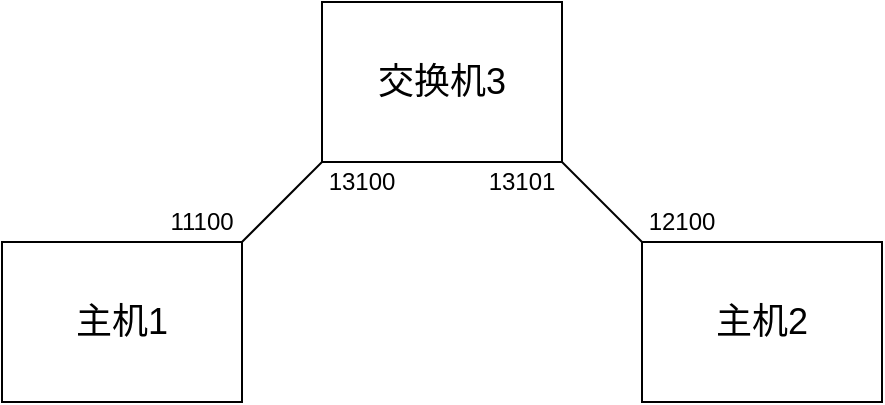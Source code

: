 <mxfile>
    <diagram id="oLIsEoF2bJeQ9hwyZAt9" name="Page-1">
        <mxGraphModel dx="716" dy="614" grid="1" gridSize="10" guides="1" tooltips="1" connect="1" arrows="1" fold="1" page="1" pageScale="1" pageWidth="827" pageHeight="1169" math="0" shadow="0">
            <root>
                <mxCell id="0"/>
                <mxCell id="1" parent="0"/>
                <mxCell id="5" style="edgeStyle=none;html=1;exitX=0;exitY=1;exitDx=0;exitDy=0;entryX=1;entryY=0;entryDx=0;entryDy=0;endArrow=none;endFill=0;" parent="1" source="2" target="3" edge="1">
                    <mxGeometry relative="1" as="geometry"/>
                </mxCell>
                <mxCell id="6" style="edgeStyle=none;html=1;exitX=1;exitY=1;exitDx=0;exitDy=0;entryX=0;entryY=0;entryDx=0;entryDy=0;endArrow=none;endFill=0;" parent="1" source="2" target="4" edge="1">
                    <mxGeometry relative="1" as="geometry"/>
                </mxCell>
                <mxCell id="2" value="&lt;font style=&quot;font-size: 18px&quot;&gt;交换机3&lt;/font&gt;" style="rounded=0;whiteSpace=wrap;html=1;" parent="1" vertex="1">
                    <mxGeometry x="320" y="120" width="120" height="80" as="geometry"/>
                </mxCell>
                <mxCell id="3" value="&lt;font style=&quot;font-size: 18px&quot;&gt;主机1&lt;/font&gt;" style="rounded=0;whiteSpace=wrap;html=1;" parent="1" vertex="1">
                    <mxGeometry x="160" y="240" width="120" height="80" as="geometry"/>
                </mxCell>
                <mxCell id="4" value="&lt;font style=&quot;font-size: 18px&quot;&gt;主机2&lt;/font&gt;" style="rounded=0;whiteSpace=wrap;html=1;" parent="1" vertex="1">
                    <mxGeometry x="480" y="240" width="120" height="80" as="geometry"/>
                </mxCell>
                <mxCell id="7" value="11100" style="text;html=1;strokeColor=none;fillColor=none;align=center;verticalAlign=middle;whiteSpace=wrap;rounded=0;" parent="1" vertex="1">
                    <mxGeometry x="240" y="220" width="40" height="20" as="geometry"/>
                </mxCell>
                <mxCell id="8" value="13100" style="text;html=1;strokeColor=none;fillColor=none;align=center;verticalAlign=middle;whiteSpace=wrap;rounded=0;" parent="1" vertex="1">
                    <mxGeometry x="320" y="200" width="40" height="20" as="geometry"/>
                </mxCell>
                <mxCell id="11" value="13101" style="text;html=1;strokeColor=none;fillColor=none;align=center;verticalAlign=middle;whiteSpace=wrap;rounded=0;" parent="1" vertex="1">
                    <mxGeometry x="400" y="200" width="40" height="20" as="geometry"/>
                </mxCell>
                <mxCell id="12" value="12100" style="text;html=1;strokeColor=none;fillColor=none;align=center;verticalAlign=middle;whiteSpace=wrap;rounded=0;" parent="1" vertex="1">
                    <mxGeometry x="480" y="220" width="40" height="20" as="geometry"/>
                </mxCell>
            </root>
        </mxGraphModel>
    </diagram>
</mxfile>